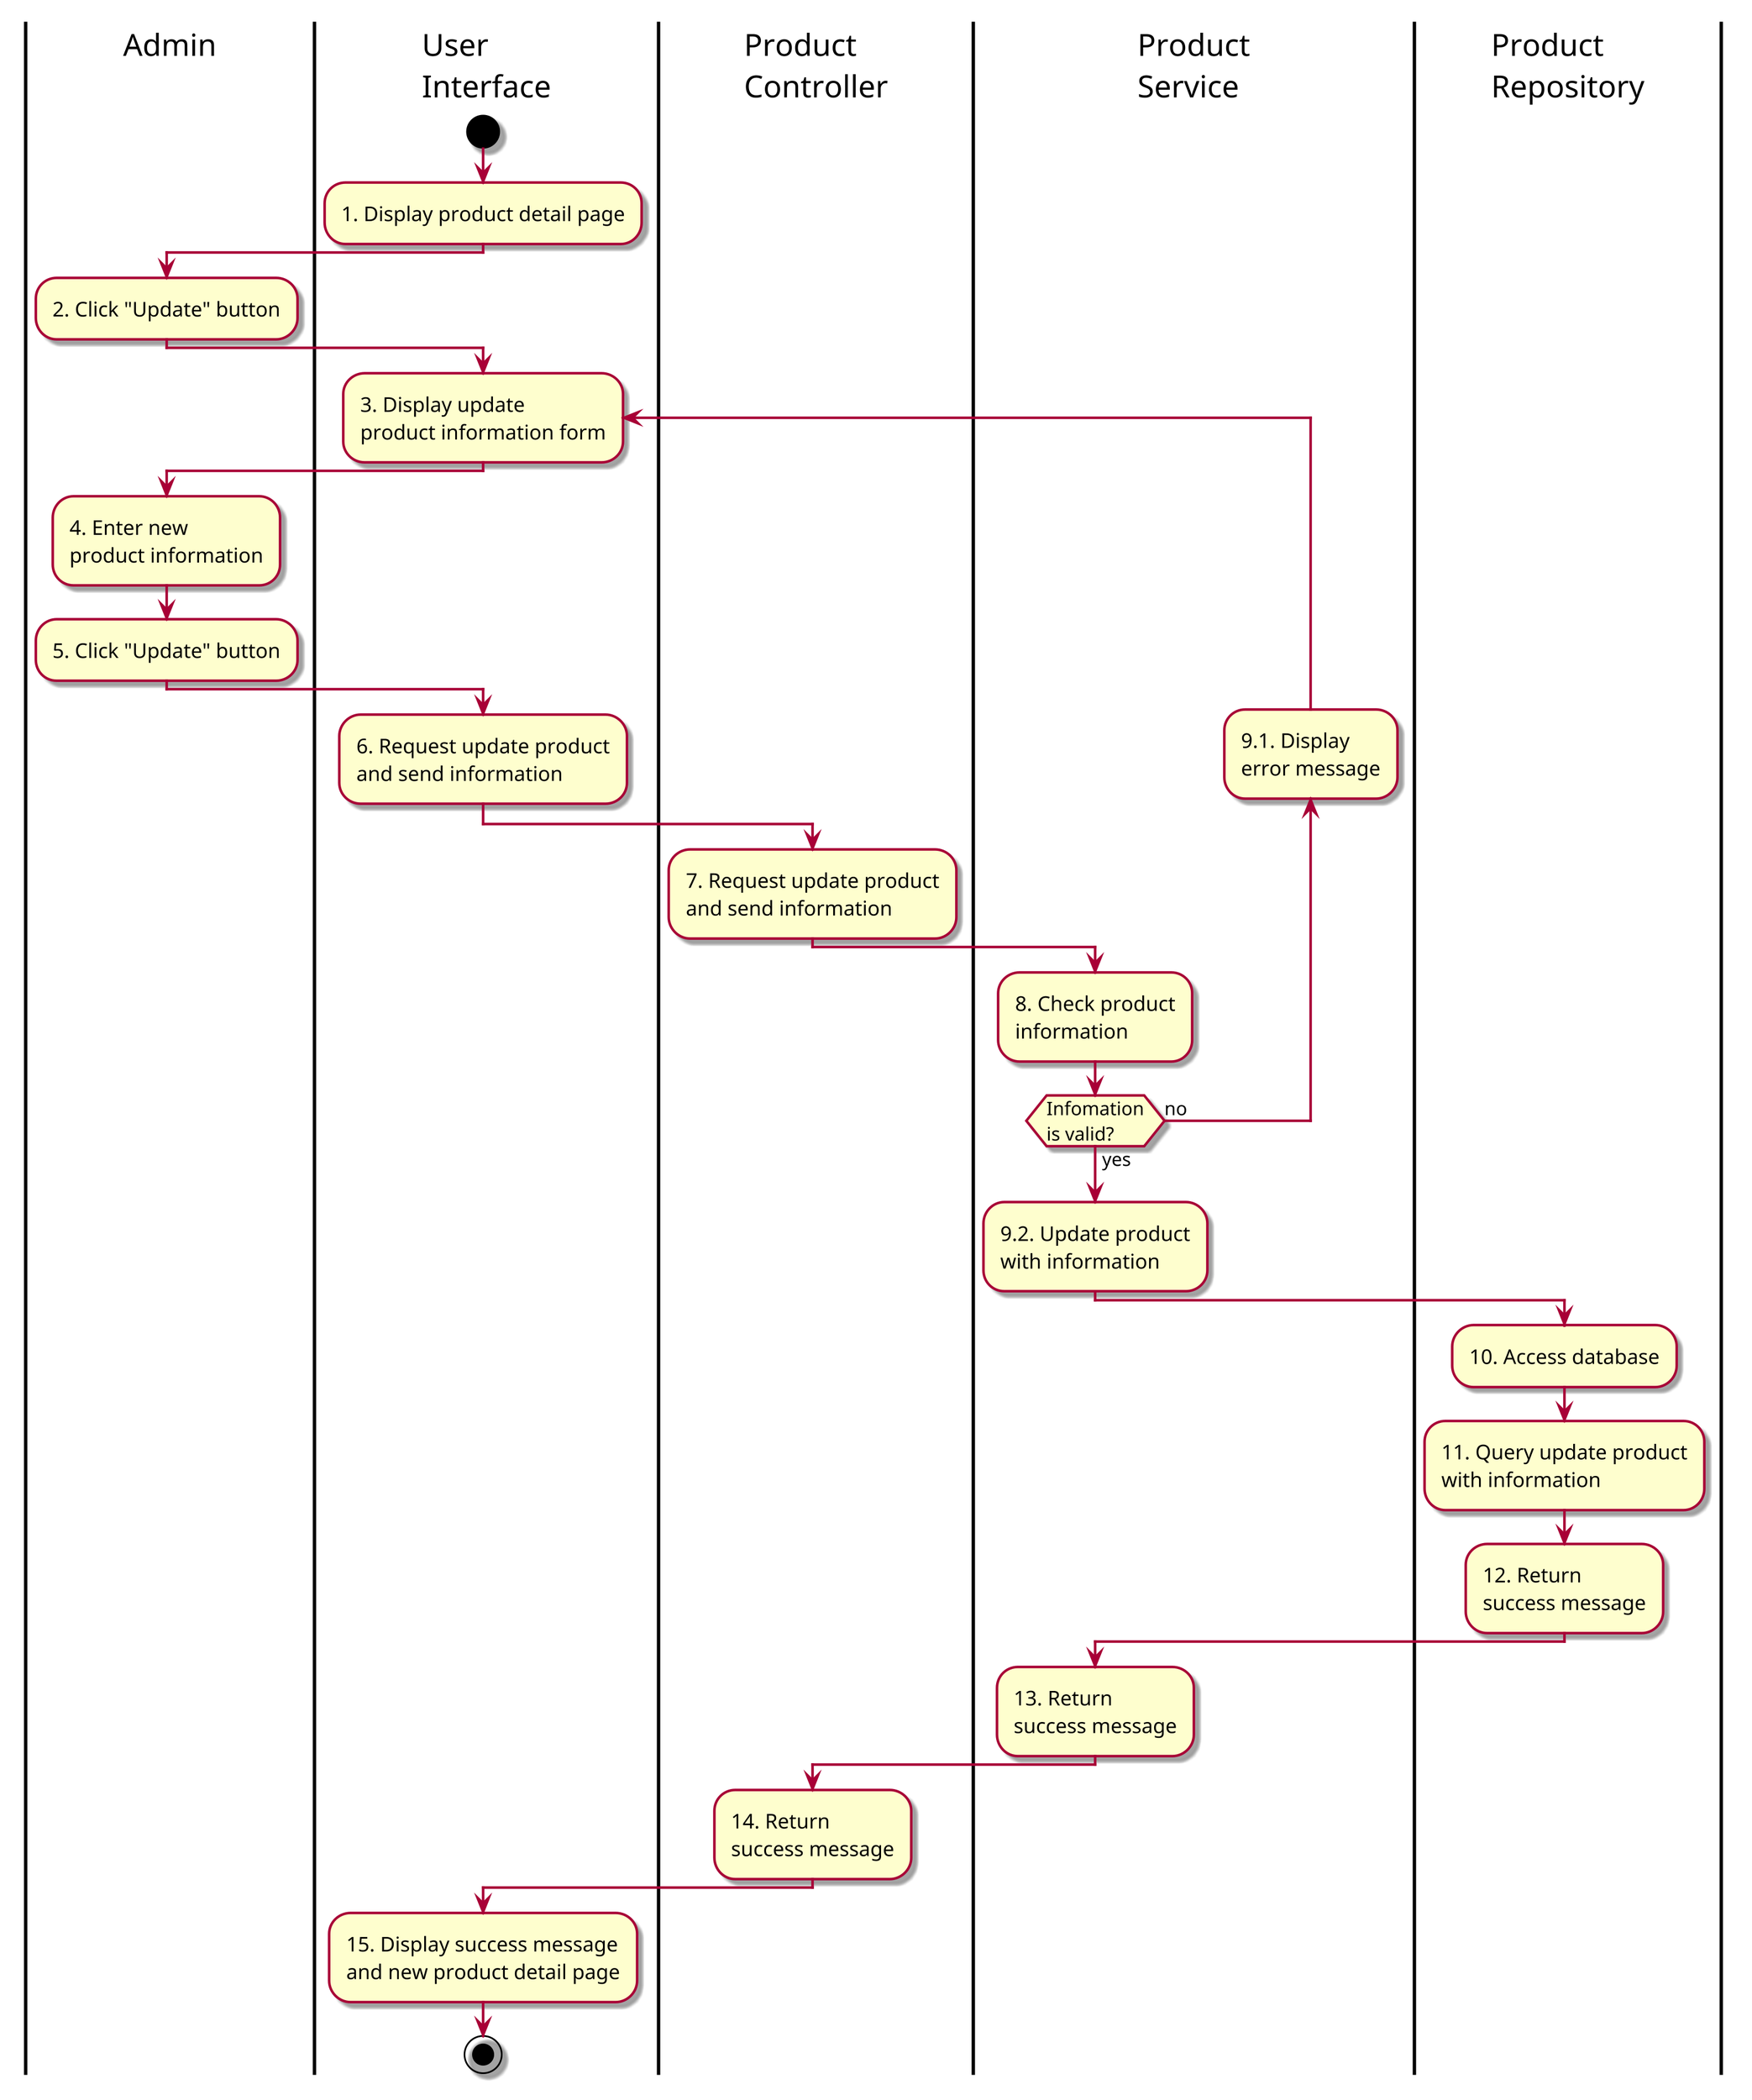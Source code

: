 @startuml ActProductInfo

skin rose
scale 3

|Admin|
|User\nInterface|
|Product\nController|
|Product\nService|
|Product\nRepository|
|User\nInterface|
start
:1. Display product detail page;
|Admin|
:2. Click "Update" button;
|User\nInterface|
repeat :3. Display update\nproduct information form;
|Admin|
:4. Enter new\nproduct information;
:5. Click "Update" button;
|User\nInterface|
:6. Request update product\nand send information;
|Product\nController|
:7. Request update product\nand send information;
|Product\nService|
:8. Check product\ninformation;
backward :9.1. Display\nerror message;
repeat while(Infomation\nis valid?) is(no) not(yes)
:9.2. Update product\nwith information;
|Product\nRepository|
:10. Access database;
:11. Query update product\nwith information;
:12. Return\nsuccess message;
|Product\nService|
:13. Return\nsuccess message;
|Product\nController|
:14. Return\nsuccess message;
|User\nInterface|
:15. Display success message\nand new product detail page;
stop


@enduml